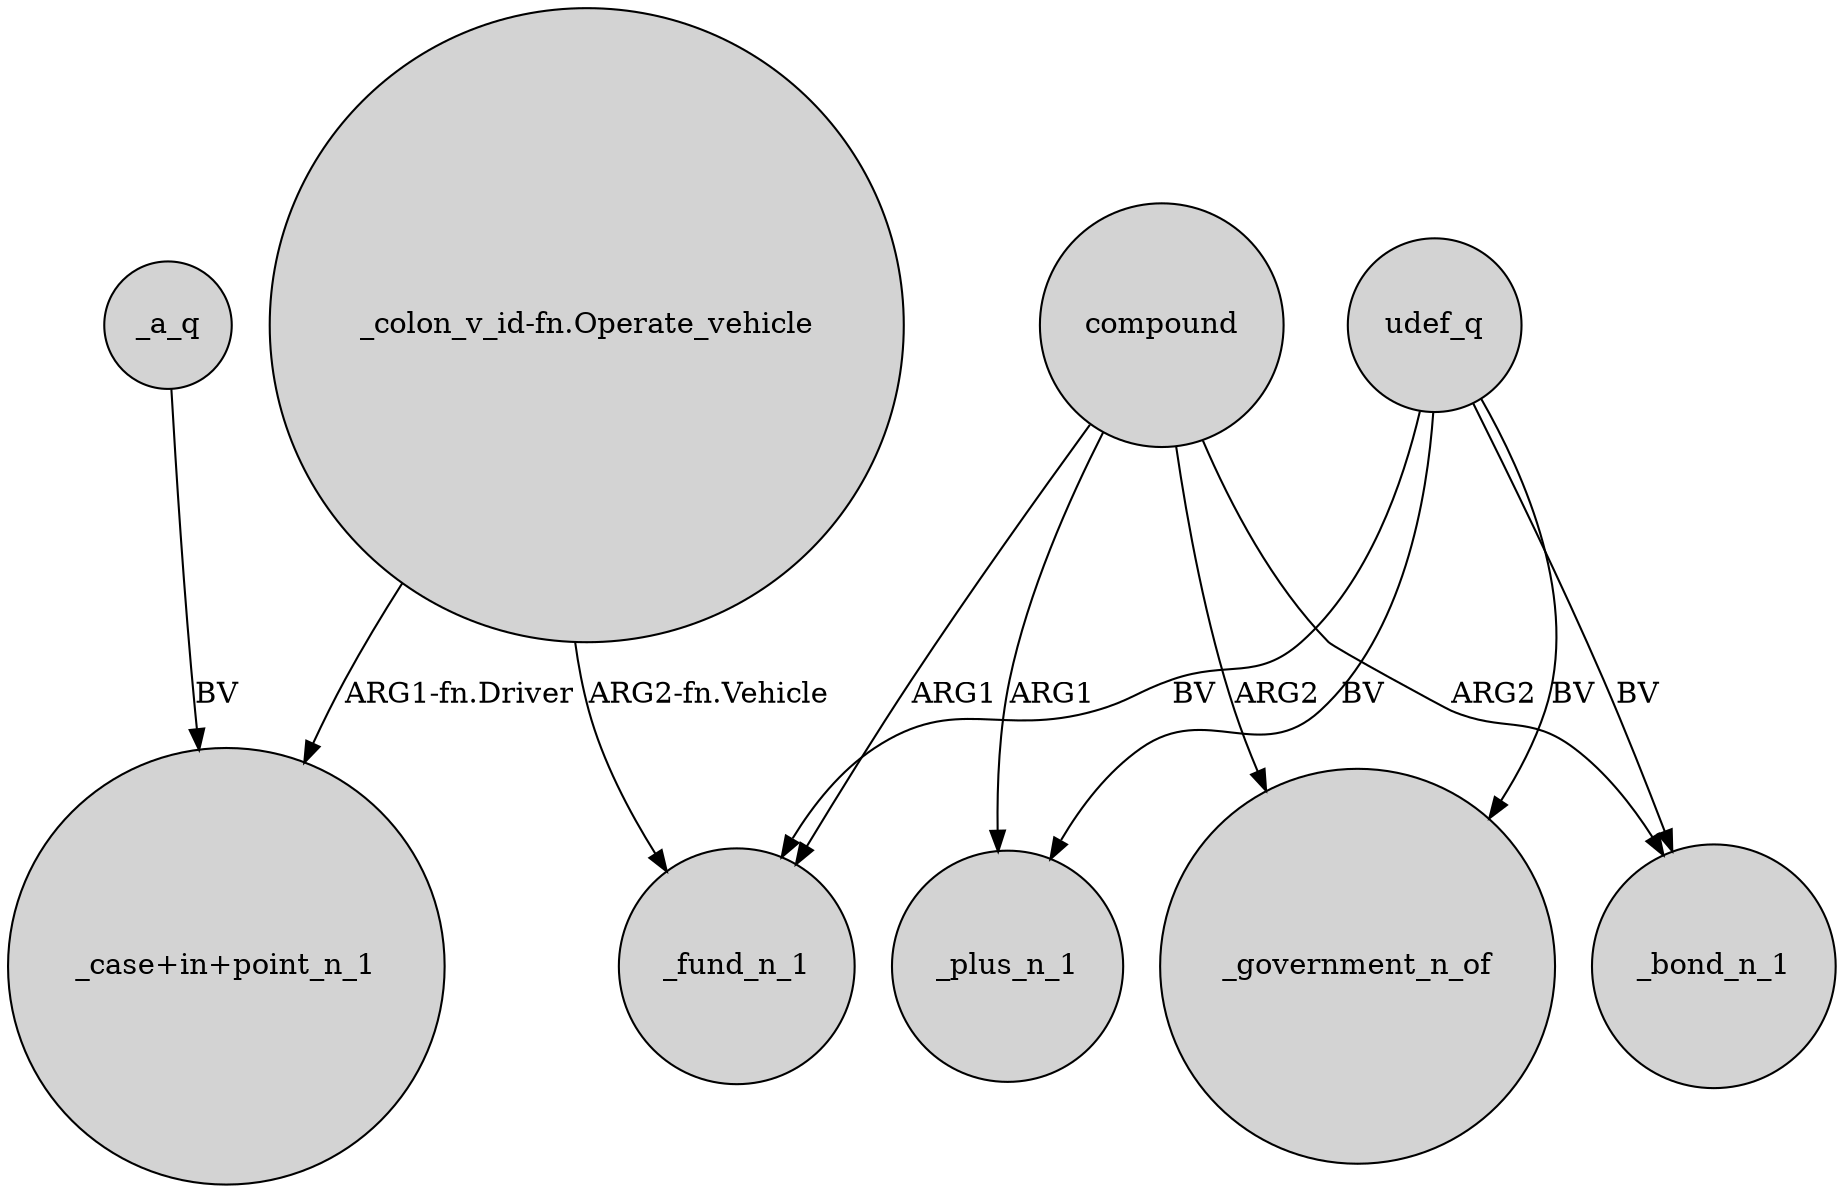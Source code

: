 digraph {
	node [shape=circle style=filled]
	udef_q -> _fund_n_1 [label=BV]
	"_colon_v_id-fn.Operate_vehicle" -> "_case+in+point_n_1" [label="ARG1-fn.Driver"]
	"_colon_v_id-fn.Operate_vehicle" -> _fund_n_1 [label="ARG2-fn.Vehicle"]
	compound -> _bond_n_1 [label=ARG2]
	compound -> _government_n_of [label=ARG2]
	udef_q -> _bond_n_1 [label=BV]
	udef_q -> _government_n_of [label=BV]
	_a_q -> "_case+in+point_n_1" [label=BV]
	compound -> _plus_n_1 [label=ARG1]
	compound -> _fund_n_1 [label=ARG1]
	udef_q -> _plus_n_1 [label=BV]
}
